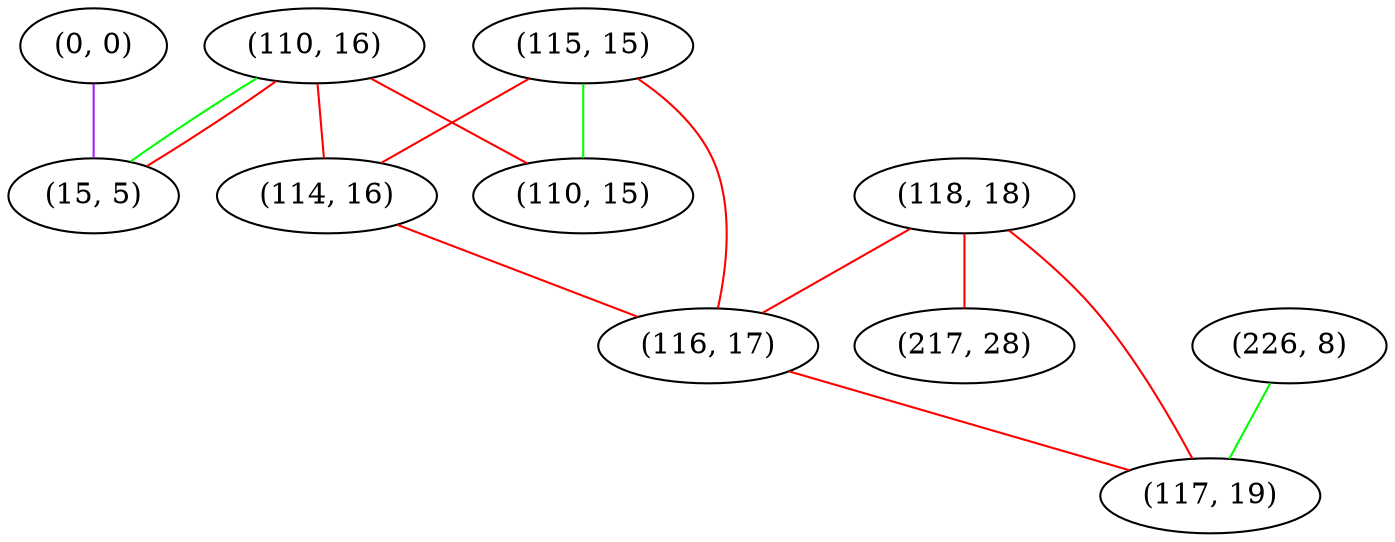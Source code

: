 graph "" {
"(0, 0)";
"(110, 16)";
"(115, 15)";
"(226, 8)";
"(114, 16)";
"(118, 18)";
"(110, 15)";
"(15, 5)";
"(116, 17)";
"(217, 28)";
"(117, 19)";
"(0, 0)" -- "(15, 5)"  [color=purple, key=0, weight=4];
"(110, 16)" -- "(114, 16)"  [color=red, key=0, weight=1];
"(110, 16)" -- "(15, 5)"  [color=green, key=0, weight=2];
"(110, 16)" -- "(15, 5)"  [color=red, key=1, weight=1];
"(110, 16)" -- "(110, 15)"  [color=red, key=0, weight=1];
"(115, 15)" -- "(114, 16)"  [color=red, key=0, weight=1];
"(115, 15)" -- "(110, 15)"  [color=green, key=0, weight=2];
"(115, 15)" -- "(116, 17)"  [color=red, key=0, weight=1];
"(226, 8)" -- "(117, 19)"  [color=green, key=0, weight=2];
"(114, 16)" -- "(116, 17)"  [color=red, key=0, weight=1];
"(118, 18)" -- "(116, 17)"  [color=red, key=0, weight=1];
"(118, 18)" -- "(217, 28)"  [color=red, key=0, weight=1];
"(118, 18)" -- "(117, 19)"  [color=red, key=0, weight=1];
"(116, 17)" -- "(117, 19)"  [color=red, key=0, weight=1];
}
